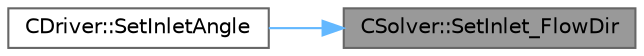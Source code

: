 digraph "CSolver::SetInlet_FlowDir"
{
 // LATEX_PDF_SIZE
  bgcolor="transparent";
  edge [fontname=Helvetica,fontsize=10,labelfontname=Helvetica,labelfontsize=10];
  node [fontname=Helvetica,fontsize=10,shape=box,height=0.2,width=0.4];
  rankdir="RL";
  Node1 [id="Node000001",label="CSolver::SetInlet_FlowDir",height=0.2,width=0.4,color="gray40", fillcolor="grey60", style="filled", fontcolor="black",tooltip="A virtual member."];
  Node1 -> Node2 [id="edge1_Node000001_Node000002",dir="back",color="steelblue1",style="solid",tooltip=" "];
  Node2 [id="Node000002",label="CDriver::SetInletAngle",height=0.2,width=0.4,color="grey40", fillcolor="white", style="filled",URL="$group__PySU2.html#gaccca4ff6964e32b6f875c3bff0992a08",tooltip="Set the direction of the inlet."];
}
